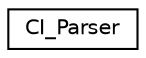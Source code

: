 digraph "Graphical Class Hierarchy"
{
 // LATEX_PDF_SIZE
  edge [fontname="Helvetica",fontsize="10",labelfontname="Helvetica",labelfontsize="10"];
  node [fontname="Helvetica",fontsize="10",shape=record];
  rankdir="LR";
  Node0 [label="CI_Parser",height=0.2,width=0.4,color="black", fillcolor="white", style="filled",URL="$class_c_i___parser.html",tooltip=" "];
}
